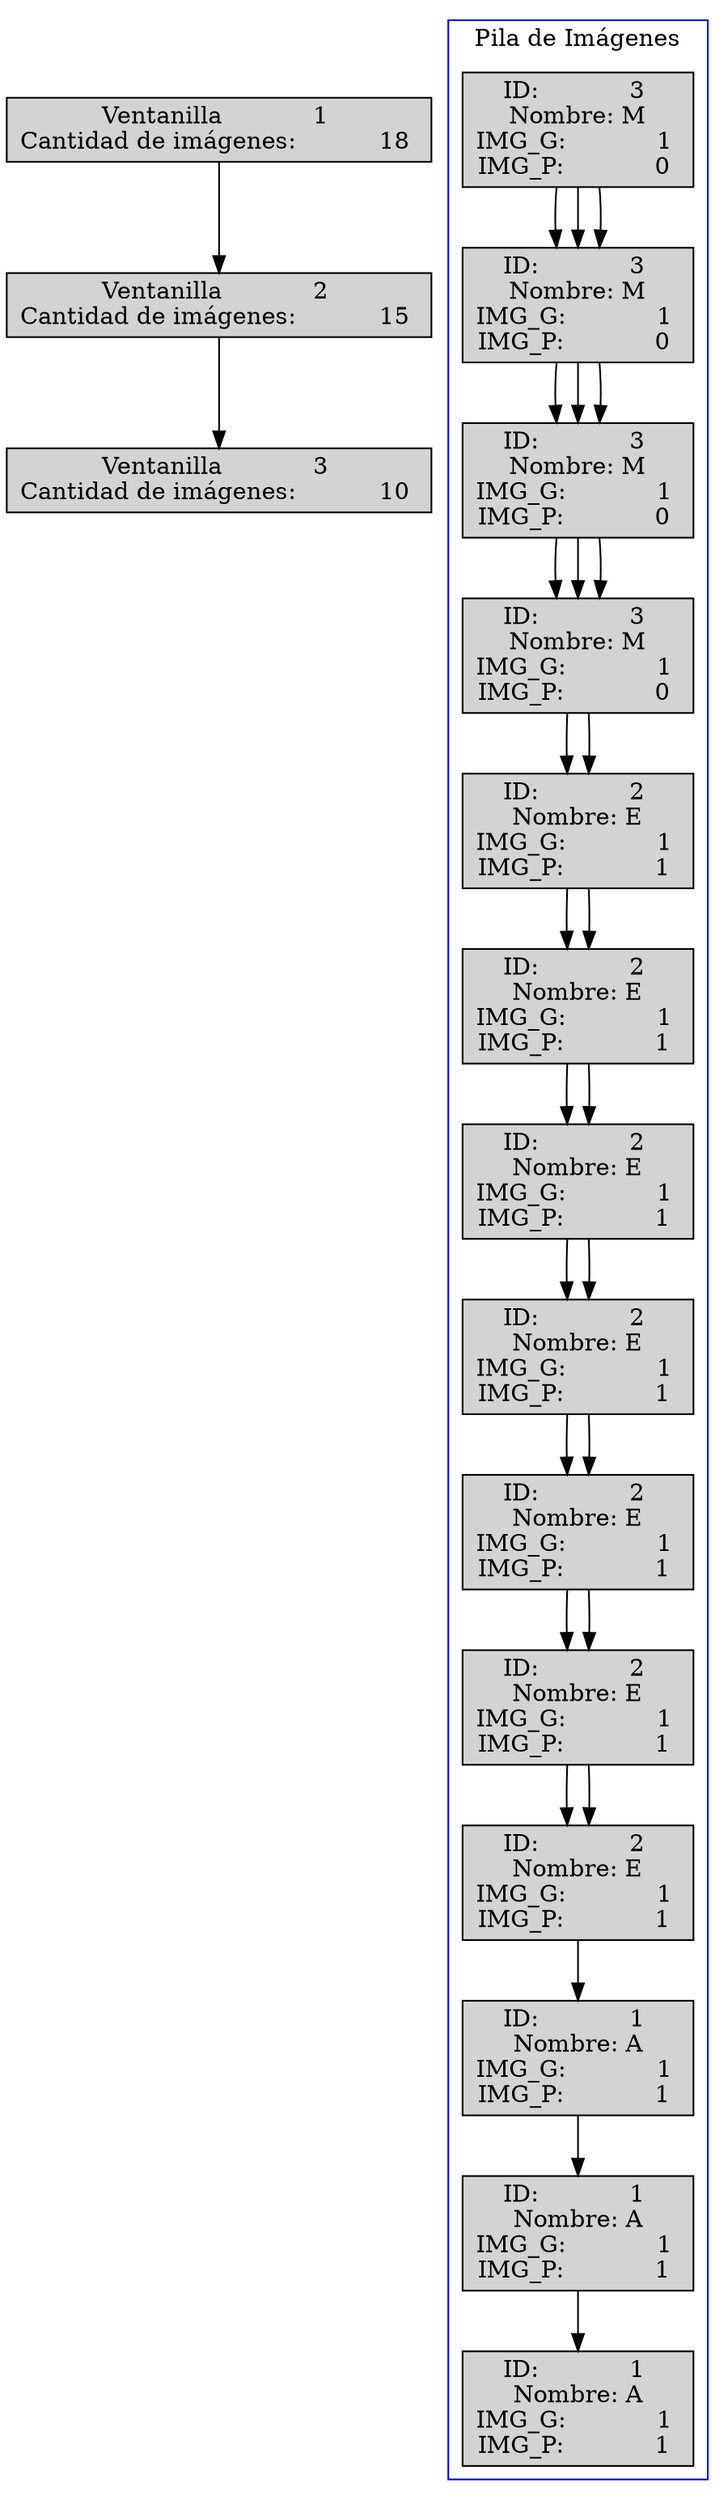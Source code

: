  digraph pilasImagenes {
     node [shape=box, style=filled];
 rankdir = TB;
      "Ventanilla           1 " [label="Ventanilla            1 \nCantidad de imágenes:           18 ", shape=box];
     subgraph cluster_1
 {
         label="Pila de Imágenes";
         color=blue;
          "imagen           0 " [label="ID:            1 \nNombre: A\nIMG_G:            1 \nIMG_P:            1 "];
          "imagen           0 " -> "imagen           1 ";
          "imagen           1 " [label="ID:            1 \nNombre: A\nIMG_G:            1 \nIMG_P:            1 "];
          "imagen           1 " -> "imagen           2 ";
          "imagen           2 " [label="ID:            1 \nNombre: A\nIMG_G:            1 \nIMG_P:            1 "];
          "imagen           2 " -> "imagen           3 ";
          "imagen           3 " [label="ID:            1 \nNombre: A\nIMG_G:            1 \nIMG_P:            1 "];
          "imagen           3 " -> "imagen           4 ";
          "imagen           4 " [label="ID:            1 \nNombre: A\nIMG_G:            1 \nIMG_P:            1 "];
          "imagen           4 " -> "imagen           5 ";
          "imagen           5 " [label="ID:            1 \nNombre: A\nIMG_G:            1 \nIMG_P:            1 "];
          "imagen           5 " -> "imagen           6 ";
          "imagen           6 " [label="ID:            1 \nNombre: A\nIMG_G:            1 \nIMG_P:            1 "];
          "imagen           6 " -> "imagen           7 ";
          "imagen           7 " [label="ID:            1 \nNombre: A\nIMG_G:            1 \nIMG_P:            1 "];
          "imagen           7 " -> "imagen           8 ";
          "imagen           8 " [label="ID:            1 \nNombre: A\nIMG_G:            1 \nIMG_P:            1 "];
          "imagen           8 " -> "imagen           9 ";
          "imagen           9 " [label="ID:            1 \nNombre: A\nIMG_G:            1 \nIMG_P:            1 "];
          "imagen           9 " -> "imagen          10 ";
          "imagen          10 " [label="ID:            1 \nNombre: A\nIMG_G:            1 \nIMG_P:            1 "];
          "imagen          10 " -> "imagen          11 ";
          "imagen          11 " [label="ID:            1 \nNombre: A\nIMG_G:            1 \nIMG_P:            1 "];
          "imagen          11 " -> "imagen          12 ";
          "imagen          12 " [label="ID:            1 \nNombre: A\nIMG_G:            1 \nIMG_P:            1 "];
          "imagen          12 " -> "imagen          13 ";
          "imagen          13 " [label="ID:            1 \nNombre: A\nIMG_G:            1 \nIMG_P:            1 "];
      }
     "Ventanilla           1 " -> "Ventanilla           2 ";
      "Ventanilla           2 " [label="Ventanilla            2 \nCantidad de imágenes:           15 ", shape=box];
     subgraph cluster_2
 {
         label="Pila de Imágenes";
         color=blue;
          "imagen           0 " [label="ID:            2 \nNombre: E\nIMG_G:            1 \nIMG_P:            1 "];
          "imagen           0 " -> "imagen           1 ";
          "imagen           1 " [label="ID:            2 \nNombre: E\nIMG_G:            1 \nIMG_P:            1 "];
          "imagen           1 " -> "imagen           2 ";
          "imagen           2 " [label="ID:            2 \nNombre: E\nIMG_G:            1 \nIMG_P:            1 "];
          "imagen           2 " -> "imagen           3 ";
          "imagen           3 " [label="ID:            2 \nNombre: E\nIMG_G:            1 \nIMG_P:            1 "];
          "imagen           3 " -> "imagen           4 ";
          "imagen           4 " [label="ID:            2 \nNombre: E\nIMG_G:            1 \nIMG_P:            1 "];
          "imagen           4 " -> "imagen           5 ";
          "imagen           5 " [label="ID:            2 \nNombre: E\nIMG_G:            1 \nIMG_P:            1 "];
          "imagen           5 " -> "imagen           6 ";
          "imagen           6 " [label="ID:            2 \nNombre: E\nIMG_G:            1 \nIMG_P:            1 "];
          "imagen           6 " -> "imagen           7 ";
          "imagen           7 " [label="ID:            2 \nNombre: E\nIMG_G:            1 \nIMG_P:            1 "];
          "imagen           7 " -> "imagen           8 ";
          "imagen           8 " [label="ID:            2 \nNombre: E\nIMG_G:            1 \nIMG_P:            1 "];
          "imagen           8 " -> "imagen           9 ";
          "imagen           9 " [label="ID:            2 \nNombre: E\nIMG_G:            1 \nIMG_P:            1 "];
          "imagen           9 " -> "imagen          10 ";
          "imagen          10 " [label="ID:            2 \nNombre: E\nIMG_G:            1 \nIMG_P:            1 "];
      }
     "Ventanilla           2 " -> "Ventanilla           3 ";
      "Ventanilla           3 " [label="Ventanilla            3 \nCantidad de imágenes:           10 ", shape=box];
     subgraph cluster_3
 {
         label="Pila de Imágenes";
         color=blue;
          "imagen           0 " [label="ID:            3 \nNombre: M\nIMG_G:            1 \nIMG_P:            0 "];
          "imagen           0 " -> "imagen           1 ";
          "imagen           1 " [label="ID:            3 \nNombre: M\nIMG_G:            1 \nIMG_P:            0 "];
          "imagen           1 " -> "imagen           2 ";
          "imagen           2 " [label="ID:            3 \nNombre: M\nIMG_G:            1 \nIMG_P:            0 "];
          "imagen           2 " -> "imagen           3 ";
          "imagen           3 " [label="ID:            3 \nNombre: M\nIMG_G:            1 \nIMG_P:            0 "];
      }
 }
